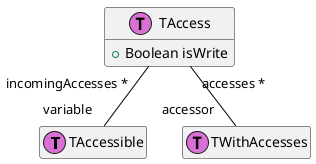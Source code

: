 @startumlhide empty membersclass behavior1 as "TAccessible" << (T,orchid) >> {}class behavior2 as "TWithAccesses" << (T,orchid) >> {}class behavior3 as "TAccess" << (T,orchid) >> {	+ Boolean isWrite}behavior3 "accesses * " -[#black]- "accessor  " behavior2behavior3 "incomingAccesses * " -[#black]- "variable  " behavior1@enduml